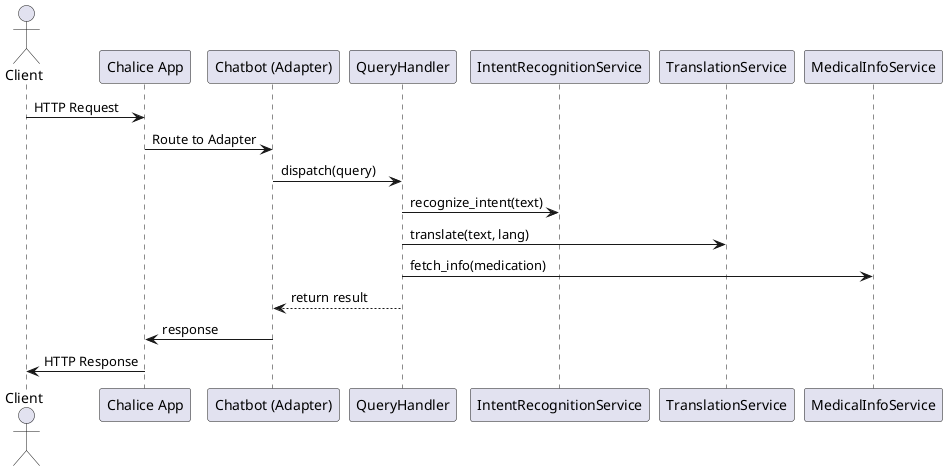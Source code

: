
@startuml SequenceDiagram
actor Client
participant "Chalice App" as Chalice
participant "Chatbot (Adapter)" as Chatbot
participant "QueryHandler" as Handler
participant "IntentRecognitionService" as Intent
participant "TranslationService" as Translation
participant "MedicalInfoService" as Medical

Client -> Chalice : HTTP Request
Chalice -> Chatbot : Route to Adapter
Chatbot -> Handler : dispatch(query)
Handler -> Intent : recognize_intent(text)
Handler -> Translation : translate(text, lang)
Handler -> Medical : fetch_info(medication)
Handler --> Chatbot : return result
Chatbot -> Chalice : response
Chalice -> Client : HTTP Response
@enduml
